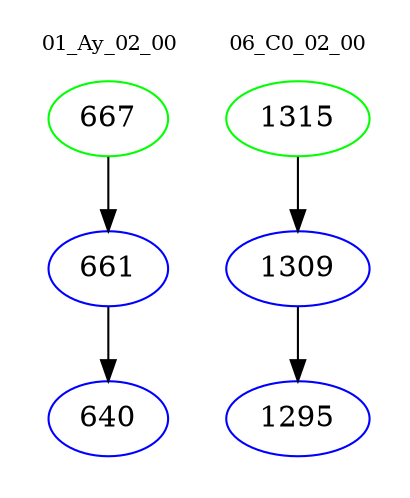 digraph{
subgraph cluster_0 {
color = white
label = "01_Ay_02_00";
fontsize=10;
T0_667 [label="667", color="green"]
T0_667 -> T0_661 [color="black"]
T0_661 [label="661", color="blue"]
T0_661 -> T0_640 [color="black"]
T0_640 [label="640", color="blue"]
}
subgraph cluster_1 {
color = white
label = "06_C0_02_00";
fontsize=10;
T1_1315 [label="1315", color="green"]
T1_1315 -> T1_1309 [color="black"]
T1_1309 [label="1309", color="blue"]
T1_1309 -> T1_1295 [color="black"]
T1_1295 [label="1295", color="blue"]
}
}
